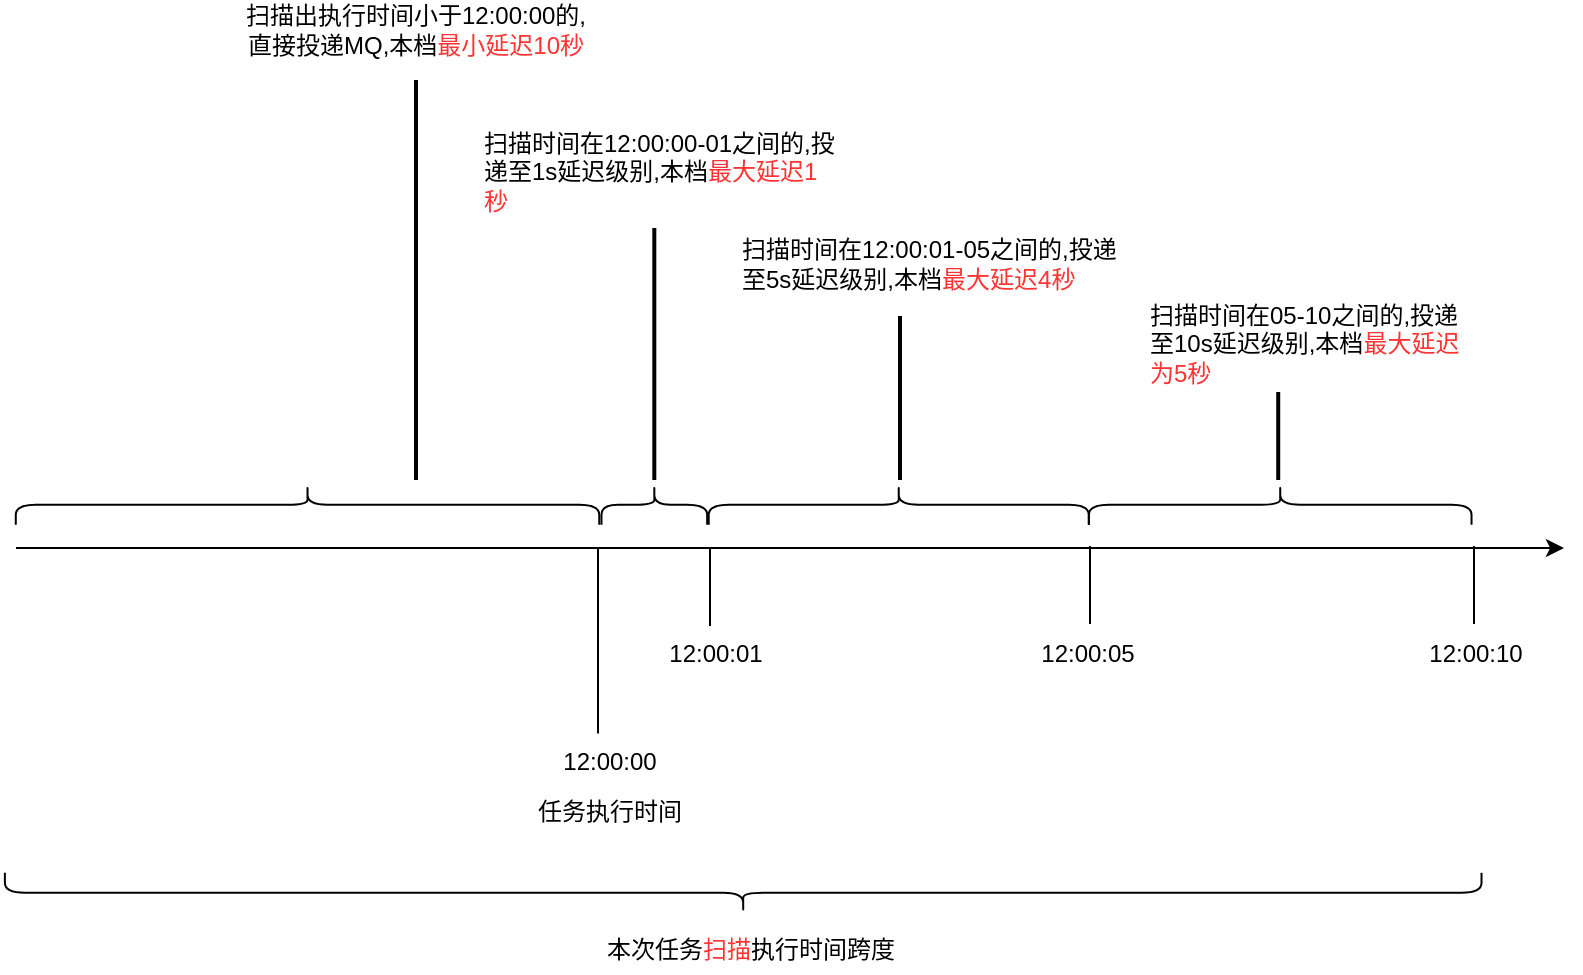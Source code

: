 <mxfile version="14.4.3" type="github">
  <diagram id="0AzZb19bsxnPVwuyEdbw" name="第 1 页">
    <mxGraphModel dx="946" dy="535" grid="0" gridSize="10" guides="1" tooltips="1" connect="1" arrows="1" fold="1" page="1" pageScale="1" pageWidth="827" pageHeight="1169" math="0" shadow="0">
      <root>
        <mxCell id="0" />
        <mxCell id="1" parent="0" />
        <mxCell id="k3NLaYfG3aFrSewNFesT-1" value="" style="endArrow=classic;html=1;" edge="1" parent="1">
          <mxGeometry width="50" height="50" relative="1" as="geometry">
            <mxPoint x="21" y="298" as="sourcePoint" />
            <mxPoint x="795" y="298" as="targetPoint" />
          </mxGeometry>
        </mxCell>
        <mxCell id="k3NLaYfG3aFrSewNFesT-2" value="" style="endArrow=none;html=1;" edge="1" parent="1">
          <mxGeometry width="50" height="50" relative="1" as="geometry">
            <mxPoint x="312" y="390.75" as="sourcePoint" />
            <mxPoint x="312" y="297.75" as="targetPoint" />
          </mxGeometry>
        </mxCell>
        <mxCell id="k3NLaYfG3aFrSewNFesT-3" value="12:00:00" style="text;html=1;strokeColor=none;fillColor=none;align=center;verticalAlign=middle;whiteSpace=wrap;rounded=0;" vertex="1" parent="1">
          <mxGeometry x="298.25" y="395" width="40" height="20" as="geometry" />
        </mxCell>
        <mxCell id="k3NLaYfG3aFrSewNFesT-4" value="" style="endArrow=none;html=1;" edge="1" parent="1">
          <mxGeometry width="50" height="50" relative="1" as="geometry">
            <mxPoint x="558" y="336" as="sourcePoint" />
            <mxPoint x="558" y="297" as="targetPoint" />
          </mxGeometry>
        </mxCell>
        <mxCell id="k3NLaYfG3aFrSewNFesT-5" value="" style="endArrow=none;html=1;" edge="1" parent="1">
          <mxGeometry width="50" height="50" relative="1" as="geometry">
            <mxPoint x="750" y="336" as="sourcePoint" />
            <mxPoint x="750" y="297" as="targetPoint" />
          </mxGeometry>
        </mxCell>
        <mxCell id="k3NLaYfG3aFrSewNFesT-6" value="12:00:05" style="text;html=1;strokeColor=none;fillColor=none;align=center;verticalAlign=middle;whiteSpace=wrap;rounded=0;" vertex="1" parent="1">
          <mxGeometry x="537" y="341" width="40" height="20" as="geometry" />
        </mxCell>
        <mxCell id="k3NLaYfG3aFrSewNFesT-7" value="12:00:10" style="text;html=1;strokeColor=none;fillColor=none;align=center;verticalAlign=middle;whiteSpace=wrap;rounded=0;" vertex="1" parent="1">
          <mxGeometry x="731" y="341" width="40" height="20" as="geometry" />
        </mxCell>
        <mxCell id="k3NLaYfG3aFrSewNFesT-8" value="任务执行时间" style="text;html=1;strokeColor=none;fillColor=none;align=center;verticalAlign=middle;whiteSpace=wrap;rounded=0;" vertex="1" parent="1">
          <mxGeometry x="275.25" y="419" width="86" height="22" as="geometry" />
        </mxCell>
        <mxCell id="k3NLaYfG3aFrSewNFesT-9" value="" style="shape=curlyBracket;whiteSpace=wrap;html=1;rounded=1;rotation=-90;" vertex="1" parent="1">
          <mxGeometry x="374.6" y="101.22" width="20" height="738.32" as="geometry" />
        </mxCell>
        <mxCell id="k3NLaYfG3aFrSewNFesT-10" value="本次任务&lt;font color=&quot;#ff3333&quot;&gt;扫描&lt;/font&gt;执行时间跨度" style="text;html=1;strokeColor=none;fillColor=none;align=center;verticalAlign=middle;whiteSpace=wrap;rounded=0;" vertex="1" parent="1">
          <mxGeometry x="312" y="488.37" width="153" height="22" as="geometry" />
        </mxCell>
        <mxCell id="k3NLaYfG3aFrSewNFesT-11" value="" style="line;strokeWidth=2;direction=south;html=1;" vertex="1" parent="1">
          <mxGeometry x="216" y="64" width="10" height="200" as="geometry" />
        </mxCell>
        <mxCell id="k3NLaYfG3aFrSewNFesT-12" value="扫描出执行时间小于12:00:00的,直接投递MQ,本档&lt;font color=&quot;#ff3333&quot;&gt;最小延迟10秒&lt;/font&gt;" style="text;html=1;strokeColor=none;fillColor=none;align=center;verticalAlign=middle;whiteSpace=wrap;rounded=0;" vertex="1" parent="1">
          <mxGeometry x="134" y="33" width="174" height="12" as="geometry" />
        </mxCell>
        <mxCell id="k3NLaYfG3aFrSewNFesT-13" value="" style="endArrow=none;html=1;" edge="1" parent="1">
          <mxGeometry width="50" height="50" relative="1" as="geometry">
            <mxPoint x="368" y="337" as="sourcePoint" />
            <mxPoint x="368" y="298" as="targetPoint" />
          </mxGeometry>
        </mxCell>
        <mxCell id="k3NLaYfG3aFrSewNFesT-14" value="12:00:01" style="text;html=1;strokeColor=none;fillColor=none;align=center;verticalAlign=middle;whiteSpace=wrap;rounded=0;" vertex="1" parent="1">
          <mxGeometry x="351.25" y="341" width="40" height="20" as="geometry" />
        </mxCell>
        <mxCell id="k3NLaYfG3aFrSewNFesT-16" value="" style="line;strokeWidth=2;direction=south;html=1;" vertex="1" parent="1">
          <mxGeometry x="335.16" y="138" width="10" height="126" as="geometry" />
        </mxCell>
        <mxCell id="k3NLaYfG3aFrSewNFesT-17" value="扫描时间在12:00:00-01之间的,投递至1s延迟级别,本档&lt;font color=&quot;#ff3333&quot;&gt;最大延迟1秒&lt;/font&gt;" style="text;html=1;strokeColor=none;fillColor=none;align=left;verticalAlign=middle;whiteSpace=wrap;rounded=0;" vertex="1" parent="1">
          <mxGeometry x="253.16" y="88" width="178.84" height="44" as="geometry" />
        </mxCell>
        <mxCell id="k3NLaYfG3aFrSewNFesT-18" value="" style="line;strokeWidth=2;direction=south;html=1;" vertex="1" parent="1">
          <mxGeometry x="458" y="182" width="10" height="82" as="geometry" />
        </mxCell>
        <mxCell id="k3NLaYfG3aFrSewNFesT-19" value="&lt;div&gt;&lt;/div&gt;扫描时间在12:00:01-05之间的,投递至5s延迟级别,本档&lt;font color=&quot;#ff3333&quot;&gt;最大延迟4秒&lt;/font&gt;" style="text;html=1;strokeColor=none;fillColor=none;align=left;verticalAlign=middle;whiteSpace=wrap;rounded=0;" vertex="1" parent="1">
          <mxGeometry x="382" y="126.76" width="195" height="58" as="geometry" />
        </mxCell>
        <mxCell id="k3NLaYfG3aFrSewNFesT-20" value="" style="line;strokeWidth=2;direction=south;html=1;" vertex="1" parent="1">
          <mxGeometry x="647.11" y="220" width="10" height="44" as="geometry" />
        </mxCell>
        <mxCell id="k3NLaYfG3aFrSewNFesT-21" value="扫描时间在05-10之间的,投递至10s延迟级别,本档&lt;font color=&quot;#ff3333&quot;&gt;最大延迟为5秒&lt;/font&gt;" style="text;html=1;strokeColor=none;fillColor=none;align=left;verticalAlign=middle;whiteSpace=wrap;rounded=0;" vertex="1" parent="1">
          <mxGeometry x="586" y="174" width="160" height="44" as="geometry" />
        </mxCell>
        <mxCell id="k3NLaYfG3aFrSewNFesT-23" value="" style="shape=curlyBracket;whiteSpace=wrap;html=1;rounded=1;rotation=90;" vertex="1" parent="1">
          <mxGeometry x="156.76" y="130.51" width="20" height="291.74" as="geometry" />
        </mxCell>
        <mxCell id="k3NLaYfG3aFrSewNFesT-24" value="" style="shape=curlyBracket;whiteSpace=wrap;html=1;rounded=1;rotation=90;" vertex="1" parent="1">
          <mxGeometry x="643.11" y="180.73" width="20" height="191.31" as="geometry" />
        </mxCell>
        <mxCell id="k3NLaYfG3aFrSewNFesT-25" value="" style="shape=curlyBracket;whiteSpace=wrap;html=1;rounded=1;rotation=90;" vertex="1" parent="1">
          <mxGeometry x="452.37" y="181.37" width="20" height="190.04" as="geometry" />
        </mxCell>
        <mxCell id="k3NLaYfG3aFrSewNFesT-26" value="" style="shape=curlyBracket;whiteSpace=wrap;html=1;rounded=1;rotation=90;" vertex="1" parent="1">
          <mxGeometry x="330.16" y="249.97" width="20" height="52.83" as="geometry" />
        </mxCell>
      </root>
    </mxGraphModel>
  </diagram>
</mxfile>
